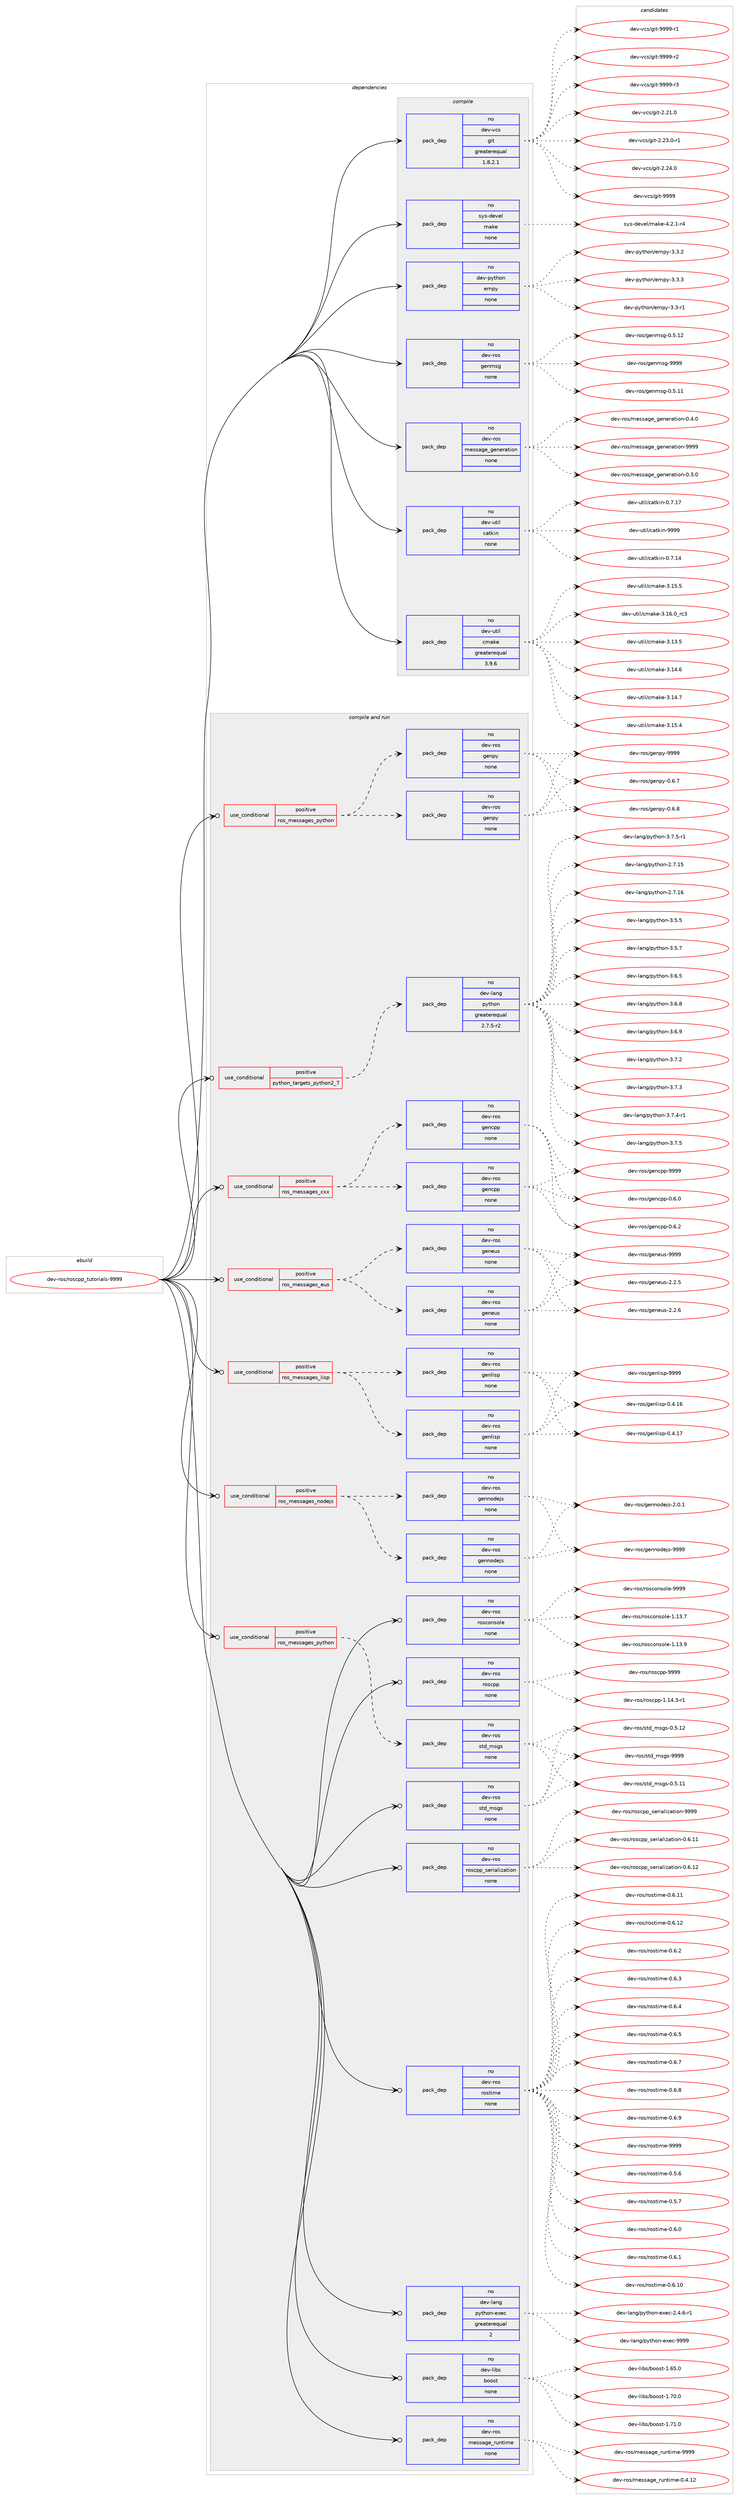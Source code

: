 digraph prolog {

# *************
# Graph options
# *************

newrank=true;
concentrate=true;
compound=true;
graph [rankdir=LR,fontname=Helvetica,fontsize=10,ranksep=1.5];#, ranksep=2.5, nodesep=0.2];
edge  [arrowhead=vee];
node  [fontname=Helvetica,fontsize=10];

# **********
# The ebuild
# **********

subgraph cluster_leftcol {
color=gray;
rank=same;
label=<<i>ebuild</i>>;
id [label="dev-ros/roscpp_tutorials-9999", color=red, width=4, href="../dev-ros/roscpp_tutorials-9999.svg"];
}

# ****************
# The dependencies
# ****************

subgraph cluster_midcol {
color=gray;
label=<<i>dependencies</i>>;
subgraph cluster_compile {
fillcolor="#eeeeee";
style=filled;
label=<<i>compile</i>>;
subgraph pack494691 {
dependency661226 [label=<<TABLE BORDER="0" CELLBORDER="1" CELLSPACING="0" CELLPADDING="4" WIDTH="220"><TR><TD ROWSPAN="6" CELLPADDING="30">pack_dep</TD></TR><TR><TD WIDTH="110">no</TD></TR><TR><TD>dev-python</TD></TR><TR><TD>empy</TD></TR><TR><TD>none</TD></TR><TR><TD></TD></TR></TABLE>>, shape=none, color=blue];
}
id:e -> dependency661226:w [weight=20,style="solid",arrowhead="vee"];
subgraph pack494692 {
dependency661227 [label=<<TABLE BORDER="0" CELLBORDER="1" CELLSPACING="0" CELLPADDING="4" WIDTH="220"><TR><TD ROWSPAN="6" CELLPADDING="30">pack_dep</TD></TR><TR><TD WIDTH="110">no</TD></TR><TR><TD>dev-ros</TD></TR><TR><TD>genmsg</TD></TR><TR><TD>none</TD></TR><TR><TD></TD></TR></TABLE>>, shape=none, color=blue];
}
id:e -> dependency661227:w [weight=20,style="solid",arrowhead="vee"];
subgraph pack494693 {
dependency661228 [label=<<TABLE BORDER="0" CELLBORDER="1" CELLSPACING="0" CELLPADDING="4" WIDTH="220"><TR><TD ROWSPAN="6" CELLPADDING="30">pack_dep</TD></TR><TR><TD WIDTH="110">no</TD></TR><TR><TD>dev-ros</TD></TR><TR><TD>message_generation</TD></TR><TR><TD>none</TD></TR><TR><TD></TD></TR></TABLE>>, shape=none, color=blue];
}
id:e -> dependency661228:w [weight=20,style="solid",arrowhead="vee"];
subgraph pack494694 {
dependency661229 [label=<<TABLE BORDER="0" CELLBORDER="1" CELLSPACING="0" CELLPADDING="4" WIDTH="220"><TR><TD ROWSPAN="6" CELLPADDING="30">pack_dep</TD></TR><TR><TD WIDTH="110">no</TD></TR><TR><TD>dev-util</TD></TR><TR><TD>catkin</TD></TR><TR><TD>none</TD></TR><TR><TD></TD></TR></TABLE>>, shape=none, color=blue];
}
id:e -> dependency661229:w [weight=20,style="solid",arrowhead="vee"];
subgraph pack494695 {
dependency661230 [label=<<TABLE BORDER="0" CELLBORDER="1" CELLSPACING="0" CELLPADDING="4" WIDTH="220"><TR><TD ROWSPAN="6" CELLPADDING="30">pack_dep</TD></TR><TR><TD WIDTH="110">no</TD></TR><TR><TD>dev-util</TD></TR><TR><TD>cmake</TD></TR><TR><TD>greaterequal</TD></TR><TR><TD>3.9.6</TD></TR></TABLE>>, shape=none, color=blue];
}
id:e -> dependency661230:w [weight=20,style="solid",arrowhead="vee"];
subgraph pack494696 {
dependency661231 [label=<<TABLE BORDER="0" CELLBORDER="1" CELLSPACING="0" CELLPADDING="4" WIDTH="220"><TR><TD ROWSPAN="6" CELLPADDING="30">pack_dep</TD></TR><TR><TD WIDTH="110">no</TD></TR><TR><TD>dev-vcs</TD></TR><TR><TD>git</TD></TR><TR><TD>greaterequal</TD></TR><TR><TD>1.8.2.1</TD></TR></TABLE>>, shape=none, color=blue];
}
id:e -> dependency661231:w [weight=20,style="solid",arrowhead="vee"];
subgraph pack494697 {
dependency661232 [label=<<TABLE BORDER="0" CELLBORDER="1" CELLSPACING="0" CELLPADDING="4" WIDTH="220"><TR><TD ROWSPAN="6" CELLPADDING="30">pack_dep</TD></TR><TR><TD WIDTH="110">no</TD></TR><TR><TD>sys-devel</TD></TR><TR><TD>make</TD></TR><TR><TD>none</TD></TR><TR><TD></TD></TR></TABLE>>, shape=none, color=blue];
}
id:e -> dependency661232:w [weight=20,style="solid",arrowhead="vee"];
}
subgraph cluster_compileandrun {
fillcolor="#eeeeee";
style=filled;
label=<<i>compile and run</i>>;
subgraph cond154629 {
dependency661233 [label=<<TABLE BORDER="0" CELLBORDER="1" CELLSPACING="0" CELLPADDING="4"><TR><TD ROWSPAN="3" CELLPADDING="10">use_conditional</TD></TR><TR><TD>positive</TD></TR><TR><TD>python_targets_python2_7</TD></TR></TABLE>>, shape=none, color=red];
subgraph pack494698 {
dependency661234 [label=<<TABLE BORDER="0" CELLBORDER="1" CELLSPACING="0" CELLPADDING="4" WIDTH="220"><TR><TD ROWSPAN="6" CELLPADDING="30">pack_dep</TD></TR><TR><TD WIDTH="110">no</TD></TR><TR><TD>dev-lang</TD></TR><TR><TD>python</TD></TR><TR><TD>greaterequal</TD></TR><TR><TD>2.7.5-r2</TD></TR></TABLE>>, shape=none, color=blue];
}
dependency661233:e -> dependency661234:w [weight=20,style="dashed",arrowhead="vee"];
}
id:e -> dependency661233:w [weight=20,style="solid",arrowhead="odotvee"];
subgraph cond154630 {
dependency661235 [label=<<TABLE BORDER="0" CELLBORDER="1" CELLSPACING="0" CELLPADDING="4"><TR><TD ROWSPAN="3" CELLPADDING="10">use_conditional</TD></TR><TR><TD>positive</TD></TR><TR><TD>ros_messages_cxx</TD></TR></TABLE>>, shape=none, color=red];
subgraph pack494699 {
dependency661236 [label=<<TABLE BORDER="0" CELLBORDER="1" CELLSPACING="0" CELLPADDING="4" WIDTH="220"><TR><TD ROWSPAN="6" CELLPADDING="30">pack_dep</TD></TR><TR><TD WIDTH="110">no</TD></TR><TR><TD>dev-ros</TD></TR><TR><TD>gencpp</TD></TR><TR><TD>none</TD></TR><TR><TD></TD></TR></TABLE>>, shape=none, color=blue];
}
dependency661235:e -> dependency661236:w [weight=20,style="dashed",arrowhead="vee"];
subgraph pack494700 {
dependency661237 [label=<<TABLE BORDER="0" CELLBORDER="1" CELLSPACING="0" CELLPADDING="4" WIDTH="220"><TR><TD ROWSPAN="6" CELLPADDING="30">pack_dep</TD></TR><TR><TD WIDTH="110">no</TD></TR><TR><TD>dev-ros</TD></TR><TR><TD>gencpp</TD></TR><TR><TD>none</TD></TR><TR><TD></TD></TR></TABLE>>, shape=none, color=blue];
}
dependency661235:e -> dependency661237:w [weight=20,style="dashed",arrowhead="vee"];
}
id:e -> dependency661235:w [weight=20,style="solid",arrowhead="odotvee"];
subgraph cond154631 {
dependency661238 [label=<<TABLE BORDER="0" CELLBORDER="1" CELLSPACING="0" CELLPADDING="4"><TR><TD ROWSPAN="3" CELLPADDING="10">use_conditional</TD></TR><TR><TD>positive</TD></TR><TR><TD>ros_messages_eus</TD></TR></TABLE>>, shape=none, color=red];
subgraph pack494701 {
dependency661239 [label=<<TABLE BORDER="0" CELLBORDER="1" CELLSPACING="0" CELLPADDING="4" WIDTH="220"><TR><TD ROWSPAN="6" CELLPADDING="30">pack_dep</TD></TR><TR><TD WIDTH="110">no</TD></TR><TR><TD>dev-ros</TD></TR><TR><TD>geneus</TD></TR><TR><TD>none</TD></TR><TR><TD></TD></TR></TABLE>>, shape=none, color=blue];
}
dependency661238:e -> dependency661239:w [weight=20,style="dashed",arrowhead="vee"];
subgraph pack494702 {
dependency661240 [label=<<TABLE BORDER="0" CELLBORDER="1" CELLSPACING="0" CELLPADDING="4" WIDTH="220"><TR><TD ROWSPAN="6" CELLPADDING="30">pack_dep</TD></TR><TR><TD WIDTH="110">no</TD></TR><TR><TD>dev-ros</TD></TR><TR><TD>geneus</TD></TR><TR><TD>none</TD></TR><TR><TD></TD></TR></TABLE>>, shape=none, color=blue];
}
dependency661238:e -> dependency661240:w [weight=20,style="dashed",arrowhead="vee"];
}
id:e -> dependency661238:w [weight=20,style="solid",arrowhead="odotvee"];
subgraph cond154632 {
dependency661241 [label=<<TABLE BORDER="0" CELLBORDER="1" CELLSPACING="0" CELLPADDING="4"><TR><TD ROWSPAN="3" CELLPADDING="10">use_conditional</TD></TR><TR><TD>positive</TD></TR><TR><TD>ros_messages_lisp</TD></TR></TABLE>>, shape=none, color=red];
subgraph pack494703 {
dependency661242 [label=<<TABLE BORDER="0" CELLBORDER="1" CELLSPACING="0" CELLPADDING="4" WIDTH="220"><TR><TD ROWSPAN="6" CELLPADDING="30">pack_dep</TD></TR><TR><TD WIDTH="110">no</TD></TR><TR><TD>dev-ros</TD></TR><TR><TD>genlisp</TD></TR><TR><TD>none</TD></TR><TR><TD></TD></TR></TABLE>>, shape=none, color=blue];
}
dependency661241:e -> dependency661242:w [weight=20,style="dashed",arrowhead="vee"];
subgraph pack494704 {
dependency661243 [label=<<TABLE BORDER="0" CELLBORDER="1" CELLSPACING="0" CELLPADDING="4" WIDTH="220"><TR><TD ROWSPAN="6" CELLPADDING="30">pack_dep</TD></TR><TR><TD WIDTH="110">no</TD></TR><TR><TD>dev-ros</TD></TR><TR><TD>genlisp</TD></TR><TR><TD>none</TD></TR><TR><TD></TD></TR></TABLE>>, shape=none, color=blue];
}
dependency661241:e -> dependency661243:w [weight=20,style="dashed",arrowhead="vee"];
}
id:e -> dependency661241:w [weight=20,style="solid",arrowhead="odotvee"];
subgraph cond154633 {
dependency661244 [label=<<TABLE BORDER="0" CELLBORDER="1" CELLSPACING="0" CELLPADDING="4"><TR><TD ROWSPAN="3" CELLPADDING="10">use_conditional</TD></TR><TR><TD>positive</TD></TR><TR><TD>ros_messages_nodejs</TD></TR></TABLE>>, shape=none, color=red];
subgraph pack494705 {
dependency661245 [label=<<TABLE BORDER="0" CELLBORDER="1" CELLSPACING="0" CELLPADDING="4" WIDTH="220"><TR><TD ROWSPAN="6" CELLPADDING="30">pack_dep</TD></TR><TR><TD WIDTH="110">no</TD></TR><TR><TD>dev-ros</TD></TR><TR><TD>gennodejs</TD></TR><TR><TD>none</TD></TR><TR><TD></TD></TR></TABLE>>, shape=none, color=blue];
}
dependency661244:e -> dependency661245:w [weight=20,style="dashed",arrowhead="vee"];
subgraph pack494706 {
dependency661246 [label=<<TABLE BORDER="0" CELLBORDER="1" CELLSPACING="0" CELLPADDING="4" WIDTH="220"><TR><TD ROWSPAN="6" CELLPADDING="30">pack_dep</TD></TR><TR><TD WIDTH="110">no</TD></TR><TR><TD>dev-ros</TD></TR><TR><TD>gennodejs</TD></TR><TR><TD>none</TD></TR><TR><TD></TD></TR></TABLE>>, shape=none, color=blue];
}
dependency661244:e -> dependency661246:w [weight=20,style="dashed",arrowhead="vee"];
}
id:e -> dependency661244:w [weight=20,style="solid",arrowhead="odotvee"];
subgraph cond154634 {
dependency661247 [label=<<TABLE BORDER="0" CELLBORDER="1" CELLSPACING="0" CELLPADDING="4"><TR><TD ROWSPAN="3" CELLPADDING="10">use_conditional</TD></TR><TR><TD>positive</TD></TR><TR><TD>ros_messages_python</TD></TR></TABLE>>, shape=none, color=red];
subgraph pack494707 {
dependency661248 [label=<<TABLE BORDER="0" CELLBORDER="1" CELLSPACING="0" CELLPADDING="4" WIDTH="220"><TR><TD ROWSPAN="6" CELLPADDING="30">pack_dep</TD></TR><TR><TD WIDTH="110">no</TD></TR><TR><TD>dev-ros</TD></TR><TR><TD>genpy</TD></TR><TR><TD>none</TD></TR><TR><TD></TD></TR></TABLE>>, shape=none, color=blue];
}
dependency661247:e -> dependency661248:w [weight=20,style="dashed",arrowhead="vee"];
subgraph pack494708 {
dependency661249 [label=<<TABLE BORDER="0" CELLBORDER="1" CELLSPACING="0" CELLPADDING="4" WIDTH="220"><TR><TD ROWSPAN="6" CELLPADDING="30">pack_dep</TD></TR><TR><TD WIDTH="110">no</TD></TR><TR><TD>dev-ros</TD></TR><TR><TD>genpy</TD></TR><TR><TD>none</TD></TR><TR><TD></TD></TR></TABLE>>, shape=none, color=blue];
}
dependency661247:e -> dependency661249:w [weight=20,style="dashed",arrowhead="vee"];
}
id:e -> dependency661247:w [weight=20,style="solid",arrowhead="odotvee"];
subgraph cond154635 {
dependency661250 [label=<<TABLE BORDER="0" CELLBORDER="1" CELLSPACING="0" CELLPADDING="4"><TR><TD ROWSPAN="3" CELLPADDING="10">use_conditional</TD></TR><TR><TD>positive</TD></TR><TR><TD>ros_messages_python</TD></TR></TABLE>>, shape=none, color=red];
subgraph pack494709 {
dependency661251 [label=<<TABLE BORDER="0" CELLBORDER="1" CELLSPACING="0" CELLPADDING="4" WIDTH="220"><TR><TD ROWSPAN="6" CELLPADDING="30">pack_dep</TD></TR><TR><TD WIDTH="110">no</TD></TR><TR><TD>dev-ros</TD></TR><TR><TD>std_msgs</TD></TR><TR><TD>none</TD></TR><TR><TD></TD></TR></TABLE>>, shape=none, color=blue];
}
dependency661250:e -> dependency661251:w [weight=20,style="dashed",arrowhead="vee"];
}
id:e -> dependency661250:w [weight=20,style="solid",arrowhead="odotvee"];
subgraph pack494710 {
dependency661252 [label=<<TABLE BORDER="0" CELLBORDER="1" CELLSPACING="0" CELLPADDING="4" WIDTH="220"><TR><TD ROWSPAN="6" CELLPADDING="30">pack_dep</TD></TR><TR><TD WIDTH="110">no</TD></TR><TR><TD>dev-lang</TD></TR><TR><TD>python-exec</TD></TR><TR><TD>greaterequal</TD></TR><TR><TD>2</TD></TR></TABLE>>, shape=none, color=blue];
}
id:e -> dependency661252:w [weight=20,style="solid",arrowhead="odotvee"];
subgraph pack494711 {
dependency661253 [label=<<TABLE BORDER="0" CELLBORDER="1" CELLSPACING="0" CELLPADDING="4" WIDTH="220"><TR><TD ROWSPAN="6" CELLPADDING="30">pack_dep</TD></TR><TR><TD WIDTH="110">no</TD></TR><TR><TD>dev-libs</TD></TR><TR><TD>boost</TD></TR><TR><TD>none</TD></TR><TR><TD></TD></TR></TABLE>>, shape=none, color=blue];
}
id:e -> dependency661253:w [weight=20,style="solid",arrowhead="odotvee"];
subgraph pack494712 {
dependency661254 [label=<<TABLE BORDER="0" CELLBORDER="1" CELLSPACING="0" CELLPADDING="4" WIDTH="220"><TR><TD ROWSPAN="6" CELLPADDING="30">pack_dep</TD></TR><TR><TD WIDTH="110">no</TD></TR><TR><TD>dev-ros</TD></TR><TR><TD>message_runtime</TD></TR><TR><TD>none</TD></TR><TR><TD></TD></TR></TABLE>>, shape=none, color=blue];
}
id:e -> dependency661254:w [weight=20,style="solid",arrowhead="odotvee"];
subgraph pack494713 {
dependency661255 [label=<<TABLE BORDER="0" CELLBORDER="1" CELLSPACING="0" CELLPADDING="4" WIDTH="220"><TR><TD ROWSPAN="6" CELLPADDING="30">pack_dep</TD></TR><TR><TD WIDTH="110">no</TD></TR><TR><TD>dev-ros</TD></TR><TR><TD>rosconsole</TD></TR><TR><TD>none</TD></TR><TR><TD></TD></TR></TABLE>>, shape=none, color=blue];
}
id:e -> dependency661255:w [weight=20,style="solid",arrowhead="odotvee"];
subgraph pack494714 {
dependency661256 [label=<<TABLE BORDER="0" CELLBORDER="1" CELLSPACING="0" CELLPADDING="4" WIDTH="220"><TR><TD ROWSPAN="6" CELLPADDING="30">pack_dep</TD></TR><TR><TD WIDTH="110">no</TD></TR><TR><TD>dev-ros</TD></TR><TR><TD>roscpp</TD></TR><TR><TD>none</TD></TR><TR><TD></TD></TR></TABLE>>, shape=none, color=blue];
}
id:e -> dependency661256:w [weight=20,style="solid",arrowhead="odotvee"];
subgraph pack494715 {
dependency661257 [label=<<TABLE BORDER="0" CELLBORDER="1" CELLSPACING="0" CELLPADDING="4" WIDTH="220"><TR><TD ROWSPAN="6" CELLPADDING="30">pack_dep</TD></TR><TR><TD WIDTH="110">no</TD></TR><TR><TD>dev-ros</TD></TR><TR><TD>roscpp_serialization</TD></TR><TR><TD>none</TD></TR><TR><TD></TD></TR></TABLE>>, shape=none, color=blue];
}
id:e -> dependency661257:w [weight=20,style="solid",arrowhead="odotvee"];
subgraph pack494716 {
dependency661258 [label=<<TABLE BORDER="0" CELLBORDER="1" CELLSPACING="0" CELLPADDING="4" WIDTH="220"><TR><TD ROWSPAN="6" CELLPADDING="30">pack_dep</TD></TR><TR><TD WIDTH="110">no</TD></TR><TR><TD>dev-ros</TD></TR><TR><TD>rostime</TD></TR><TR><TD>none</TD></TR><TR><TD></TD></TR></TABLE>>, shape=none, color=blue];
}
id:e -> dependency661258:w [weight=20,style="solid",arrowhead="odotvee"];
subgraph pack494717 {
dependency661259 [label=<<TABLE BORDER="0" CELLBORDER="1" CELLSPACING="0" CELLPADDING="4" WIDTH="220"><TR><TD ROWSPAN="6" CELLPADDING="30">pack_dep</TD></TR><TR><TD WIDTH="110">no</TD></TR><TR><TD>dev-ros</TD></TR><TR><TD>std_msgs</TD></TR><TR><TD>none</TD></TR><TR><TD></TD></TR></TABLE>>, shape=none, color=blue];
}
id:e -> dependency661259:w [weight=20,style="solid",arrowhead="odotvee"];
}
subgraph cluster_run {
fillcolor="#eeeeee";
style=filled;
label=<<i>run</i>>;
}
}

# **************
# The candidates
# **************

subgraph cluster_choices {
rank=same;
color=gray;
label=<<i>candidates</i>>;

subgraph choice494691 {
color=black;
nodesep=1;
choice1001011184511212111610411111047101109112121455146514511449 [label="dev-python/empy-3.3-r1", color=red, width=4,href="../dev-python/empy-3.3-r1.svg"];
choice1001011184511212111610411111047101109112121455146514650 [label="dev-python/empy-3.3.2", color=red, width=4,href="../dev-python/empy-3.3.2.svg"];
choice1001011184511212111610411111047101109112121455146514651 [label="dev-python/empy-3.3.3", color=red, width=4,href="../dev-python/empy-3.3.3.svg"];
dependency661226:e -> choice1001011184511212111610411111047101109112121455146514511449:w [style=dotted,weight="100"];
dependency661226:e -> choice1001011184511212111610411111047101109112121455146514650:w [style=dotted,weight="100"];
dependency661226:e -> choice1001011184511212111610411111047101109112121455146514651:w [style=dotted,weight="100"];
}
subgraph choice494692 {
color=black;
nodesep=1;
choice100101118451141111154710310111010911510345484653464949 [label="dev-ros/genmsg-0.5.11", color=red, width=4,href="../dev-ros/genmsg-0.5.11.svg"];
choice100101118451141111154710310111010911510345484653464950 [label="dev-ros/genmsg-0.5.12", color=red, width=4,href="../dev-ros/genmsg-0.5.12.svg"];
choice10010111845114111115471031011101091151034557575757 [label="dev-ros/genmsg-9999", color=red, width=4,href="../dev-ros/genmsg-9999.svg"];
dependency661227:e -> choice100101118451141111154710310111010911510345484653464949:w [style=dotted,weight="100"];
dependency661227:e -> choice100101118451141111154710310111010911510345484653464950:w [style=dotted,weight="100"];
dependency661227:e -> choice10010111845114111115471031011101091151034557575757:w [style=dotted,weight="100"];
}
subgraph choice494693 {
color=black;
nodesep=1;
choice1001011184511411111547109101115115971031019510310111010111497116105111110454846514648 [label="dev-ros/message_generation-0.3.0", color=red, width=4,href="../dev-ros/message_generation-0.3.0.svg"];
choice1001011184511411111547109101115115971031019510310111010111497116105111110454846524648 [label="dev-ros/message_generation-0.4.0", color=red, width=4,href="../dev-ros/message_generation-0.4.0.svg"];
choice10010111845114111115471091011151159710310195103101110101114971161051111104557575757 [label="dev-ros/message_generation-9999", color=red, width=4,href="../dev-ros/message_generation-9999.svg"];
dependency661228:e -> choice1001011184511411111547109101115115971031019510310111010111497116105111110454846514648:w [style=dotted,weight="100"];
dependency661228:e -> choice1001011184511411111547109101115115971031019510310111010111497116105111110454846524648:w [style=dotted,weight="100"];
dependency661228:e -> choice10010111845114111115471091011151159710310195103101110101114971161051111104557575757:w [style=dotted,weight="100"];
}
subgraph choice494694 {
color=black;
nodesep=1;
choice1001011184511711610510847999711610710511045484655464952 [label="dev-util/catkin-0.7.14", color=red, width=4,href="../dev-util/catkin-0.7.14.svg"];
choice1001011184511711610510847999711610710511045484655464955 [label="dev-util/catkin-0.7.17", color=red, width=4,href="../dev-util/catkin-0.7.17.svg"];
choice100101118451171161051084799971161071051104557575757 [label="dev-util/catkin-9999", color=red, width=4,href="../dev-util/catkin-9999.svg"];
dependency661229:e -> choice1001011184511711610510847999711610710511045484655464952:w [style=dotted,weight="100"];
dependency661229:e -> choice1001011184511711610510847999711610710511045484655464955:w [style=dotted,weight="100"];
dependency661229:e -> choice100101118451171161051084799971161071051104557575757:w [style=dotted,weight="100"];
}
subgraph choice494695 {
color=black;
nodesep=1;
choice1001011184511711610510847991099710710145514649514653 [label="dev-util/cmake-3.13.5", color=red, width=4,href="../dev-util/cmake-3.13.5.svg"];
choice1001011184511711610510847991099710710145514649524654 [label="dev-util/cmake-3.14.6", color=red, width=4,href="../dev-util/cmake-3.14.6.svg"];
choice1001011184511711610510847991099710710145514649524655 [label="dev-util/cmake-3.14.7", color=red, width=4,href="../dev-util/cmake-3.14.7.svg"];
choice1001011184511711610510847991099710710145514649534652 [label="dev-util/cmake-3.15.4", color=red, width=4,href="../dev-util/cmake-3.15.4.svg"];
choice1001011184511711610510847991099710710145514649534653 [label="dev-util/cmake-3.15.5", color=red, width=4,href="../dev-util/cmake-3.15.5.svg"];
choice1001011184511711610510847991099710710145514649544648951149951 [label="dev-util/cmake-3.16.0_rc3", color=red, width=4,href="../dev-util/cmake-3.16.0_rc3.svg"];
dependency661230:e -> choice1001011184511711610510847991099710710145514649514653:w [style=dotted,weight="100"];
dependency661230:e -> choice1001011184511711610510847991099710710145514649524654:w [style=dotted,weight="100"];
dependency661230:e -> choice1001011184511711610510847991099710710145514649524655:w [style=dotted,weight="100"];
dependency661230:e -> choice1001011184511711610510847991099710710145514649534652:w [style=dotted,weight="100"];
dependency661230:e -> choice1001011184511711610510847991099710710145514649534653:w [style=dotted,weight="100"];
dependency661230:e -> choice1001011184511711610510847991099710710145514649544648951149951:w [style=dotted,weight="100"];
}
subgraph choice494696 {
color=black;
nodesep=1;
choice10010111845118991154710310511645504650494648 [label="dev-vcs/git-2.21.0", color=red, width=4,href="../dev-vcs/git-2.21.0.svg"];
choice100101118451189911547103105116455046505146484511449 [label="dev-vcs/git-2.23.0-r1", color=red, width=4,href="../dev-vcs/git-2.23.0-r1.svg"];
choice10010111845118991154710310511645504650524648 [label="dev-vcs/git-2.24.0", color=red, width=4,href="../dev-vcs/git-2.24.0.svg"];
choice1001011184511899115471031051164557575757 [label="dev-vcs/git-9999", color=red, width=4,href="../dev-vcs/git-9999.svg"];
choice10010111845118991154710310511645575757574511449 [label="dev-vcs/git-9999-r1", color=red, width=4,href="../dev-vcs/git-9999-r1.svg"];
choice10010111845118991154710310511645575757574511450 [label="dev-vcs/git-9999-r2", color=red, width=4,href="../dev-vcs/git-9999-r2.svg"];
choice10010111845118991154710310511645575757574511451 [label="dev-vcs/git-9999-r3", color=red, width=4,href="../dev-vcs/git-9999-r3.svg"];
dependency661231:e -> choice10010111845118991154710310511645504650494648:w [style=dotted,weight="100"];
dependency661231:e -> choice100101118451189911547103105116455046505146484511449:w [style=dotted,weight="100"];
dependency661231:e -> choice10010111845118991154710310511645504650524648:w [style=dotted,weight="100"];
dependency661231:e -> choice1001011184511899115471031051164557575757:w [style=dotted,weight="100"];
dependency661231:e -> choice10010111845118991154710310511645575757574511449:w [style=dotted,weight="100"];
dependency661231:e -> choice10010111845118991154710310511645575757574511450:w [style=dotted,weight="100"];
dependency661231:e -> choice10010111845118991154710310511645575757574511451:w [style=dotted,weight="100"];
}
subgraph choice494697 {
color=black;
nodesep=1;
choice1151211154510010111810110847109971071014552465046494511452 [label="sys-devel/make-4.2.1-r4", color=red, width=4,href="../sys-devel/make-4.2.1-r4.svg"];
dependency661232:e -> choice1151211154510010111810110847109971071014552465046494511452:w [style=dotted,weight="100"];
}
subgraph choice494698 {
color=black;
nodesep=1;
choice10010111845108971101034711212111610411111045504655464953 [label="dev-lang/python-2.7.15", color=red, width=4,href="../dev-lang/python-2.7.15.svg"];
choice10010111845108971101034711212111610411111045504655464954 [label="dev-lang/python-2.7.16", color=red, width=4,href="../dev-lang/python-2.7.16.svg"];
choice100101118451089711010347112121116104111110455146534653 [label="dev-lang/python-3.5.5", color=red, width=4,href="../dev-lang/python-3.5.5.svg"];
choice100101118451089711010347112121116104111110455146534655 [label="dev-lang/python-3.5.7", color=red, width=4,href="../dev-lang/python-3.5.7.svg"];
choice100101118451089711010347112121116104111110455146544653 [label="dev-lang/python-3.6.5", color=red, width=4,href="../dev-lang/python-3.6.5.svg"];
choice100101118451089711010347112121116104111110455146544656 [label="dev-lang/python-3.6.8", color=red, width=4,href="../dev-lang/python-3.6.8.svg"];
choice100101118451089711010347112121116104111110455146544657 [label="dev-lang/python-3.6.9", color=red, width=4,href="../dev-lang/python-3.6.9.svg"];
choice100101118451089711010347112121116104111110455146554650 [label="dev-lang/python-3.7.2", color=red, width=4,href="../dev-lang/python-3.7.2.svg"];
choice100101118451089711010347112121116104111110455146554651 [label="dev-lang/python-3.7.3", color=red, width=4,href="../dev-lang/python-3.7.3.svg"];
choice1001011184510897110103471121211161041111104551465546524511449 [label="dev-lang/python-3.7.4-r1", color=red, width=4,href="../dev-lang/python-3.7.4-r1.svg"];
choice100101118451089711010347112121116104111110455146554653 [label="dev-lang/python-3.7.5", color=red, width=4,href="../dev-lang/python-3.7.5.svg"];
choice1001011184510897110103471121211161041111104551465546534511449 [label="dev-lang/python-3.7.5-r1", color=red, width=4,href="../dev-lang/python-3.7.5-r1.svg"];
dependency661234:e -> choice10010111845108971101034711212111610411111045504655464953:w [style=dotted,weight="100"];
dependency661234:e -> choice10010111845108971101034711212111610411111045504655464954:w [style=dotted,weight="100"];
dependency661234:e -> choice100101118451089711010347112121116104111110455146534653:w [style=dotted,weight="100"];
dependency661234:e -> choice100101118451089711010347112121116104111110455146534655:w [style=dotted,weight="100"];
dependency661234:e -> choice100101118451089711010347112121116104111110455146544653:w [style=dotted,weight="100"];
dependency661234:e -> choice100101118451089711010347112121116104111110455146544656:w [style=dotted,weight="100"];
dependency661234:e -> choice100101118451089711010347112121116104111110455146544657:w [style=dotted,weight="100"];
dependency661234:e -> choice100101118451089711010347112121116104111110455146554650:w [style=dotted,weight="100"];
dependency661234:e -> choice100101118451089711010347112121116104111110455146554651:w [style=dotted,weight="100"];
dependency661234:e -> choice1001011184510897110103471121211161041111104551465546524511449:w [style=dotted,weight="100"];
dependency661234:e -> choice100101118451089711010347112121116104111110455146554653:w [style=dotted,weight="100"];
dependency661234:e -> choice1001011184510897110103471121211161041111104551465546534511449:w [style=dotted,weight="100"];
}
subgraph choice494699 {
color=black;
nodesep=1;
choice100101118451141111154710310111099112112454846544648 [label="dev-ros/gencpp-0.6.0", color=red, width=4,href="../dev-ros/gencpp-0.6.0.svg"];
choice100101118451141111154710310111099112112454846544650 [label="dev-ros/gencpp-0.6.2", color=red, width=4,href="../dev-ros/gencpp-0.6.2.svg"];
choice1001011184511411111547103101110991121124557575757 [label="dev-ros/gencpp-9999", color=red, width=4,href="../dev-ros/gencpp-9999.svg"];
dependency661236:e -> choice100101118451141111154710310111099112112454846544648:w [style=dotted,weight="100"];
dependency661236:e -> choice100101118451141111154710310111099112112454846544650:w [style=dotted,weight="100"];
dependency661236:e -> choice1001011184511411111547103101110991121124557575757:w [style=dotted,weight="100"];
}
subgraph choice494700 {
color=black;
nodesep=1;
choice100101118451141111154710310111099112112454846544648 [label="dev-ros/gencpp-0.6.0", color=red, width=4,href="../dev-ros/gencpp-0.6.0.svg"];
choice100101118451141111154710310111099112112454846544650 [label="dev-ros/gencpp-0.6.2", color=red, width=4,href="../dev-ros/gencpp-0.6.2.svg"];
choice1001011184511411111547103101110991121124557575757 [label="dev-ros/gencpp-9999", color=red, width=4,href="../dev-ros/gencpp-9999.svg"];
dependency661237:e -> choice100101118451141111154710310111099112112454846544648:w [style=dotted,weight="100"];
dependency661237:e -> choice100101118451141111154710310111099112112454846544650:w [style=dotted,weight="100"];
dependency661237:e -> choice1001011184511411111547103101110991121124557575757:w [style=dotted,weight="100"];
}
subgraph choice494701 {
color=black;
nodesep=1;
choice1001011184511411111547103101110101117115455046504653 [label="dev-ros/geneus-2.2.5", color=red, width=4,href="../dev-ros/geneus-2.2.5.svg"];
choice1001011184511411111547103101110101117115455046504654 [label="dev-ros/geneus-2.2.6", color=red, width=4,href="../dev-ros/geneus-2.2.6.svg"];
choice10010111845114111115471031011101011171154557575757 [label="dev-ros/geneus-9999", color=red, width=4,href="../dev-ros/geneus-9999.svg"];
dependency661239:e -> choice1001011184511411111547103101110101117115455046504653:w [style=dotted,weight="100"];
dependency661239:e -> choice1001011184511411111547103101110101117115455046504654:w [style=dotted,weight="100"];
dependency661239:e -> choice10010111845114111115471031011101011171154557575757:w [style=dotted,weight="100"];
}
subgraph choice494702 {
color=black;
nodesep=1;
choice1001011184511411111547103101110101117115455046504653 [label="dev-ros/geneus-2.2.5", color=red, width=4,href="../dev-ros/geneus-2.2.5.svg"];
choice1001011184511411111547103101110101117115455046504654 [label="dev-ros/geneus-2.2.6", color=red, width=4,href="../dev-ros/geneus-2.2.6.svg"];
choice10010111845114111115471031011101011171154557575757 [label="dev-ros/geneus-9999", color=red, width=4,href="../dev-ros/geneus-9999.svg"];
dependency661240:e -> choice1001011184511411111547103101110101117115455046504653:w [style=dotted,weight="100"];
dependency661240:e -> choice1001011184511411111547103101110101117115455046504654:w [style=dotted,weight="100"];
dependency661240:e -> choice10010111845114111115471031011101011171154557575757:w [style=dotted,weight="100"];
}
subgraph choice494703 {
color=black;
nodesep=1;
choice100101118451141111154710310111010810511511245484652464954 [label="dev-ros/genlisp-0.4.16", color=red, width=4,href="../dev-ros/genlisp-0.4.16.svg"];
choice100101118451141111154710310111010810511511245484652464955 [label="dev-ros/genlisp-0.4.17", color=red, width=4,href="../dev-ros/genlisp-0.4.17.svg"];
choice10010111845114111115471031011101081051151124557575757 [label="dev-ros/genlisp-9999", color=red, width=4,href="../dev-ros/genlisp-9999.svg"];
dependency661242:e -> choice100101118451141111154710310111010810511511245484652464954:w [style=dotted,weight="100"];
dependency661242:e -> choice100101118451141111154710310111010810511511245484652464955:w [style=dotted,weight="100"];
dependency661242:e -> choice10010111845114111115471031011101081051151124557575757:w [style=dotted,weight="100"];
}
subgraph choice494704 {
color=black;
nodesep=1;
choice100101118451141111154710310111010810511511245484652464954 [label="dev-ros/genlisp-0.4.16", color=red, width=4,href="../dev-ros/genlisp-0.4.16.svg"];
choice100101118451141111154710310111010810511511245484652464955 [label="dev-ros/genlisp-0.4.17", color=red, width=4,href="../dev-ros/genlisp-0.4.17.svg"];
choice10010111845114111115471031011101081051151124557575757 [label="dev-ros/genlisp-9999", color=red, width=4,href="../dev-ros/genlisp-9999.svg"];
dependency661243:e -> choice100101118451141111154710310111010810511511245484652464954:w [style=dotted,weight="100"];
dependency661243:e -> choice100101118451141111154710310111010810511511245484652464955:w [style=dotted,weight="100"];
dependency661243:e -> choice10010111845114111115471031011101081051151124557575757:w [style=dotted,weight="100"];
}
subgraph choice494705 {
color=black;
nodesep=1;
choice1001011184511411111547103101110110111100101106115455046484649 [label="dev-ros/gennodejs-2.0.1", color=red, width=4,href="../dev-ros/gennodejs-2.0.1.svg"];
choice10010111845114111115471031011101101111001011061154557575757 [label="dev-ros/gennodejs-9999", color=red, width=4,href="../dev-ros/gennodejs-9999.svg"];
dependency661245:e -> choice1001011184511411111547103101110110111100101106115455046484649:w [style=dotted,weight="100"];
dependency661245:e -> choice10010111845114111115471031011101101111001011061154557575757:w [style=dotted,weight="100"];
}
subgraph choice494706 {
color=black;
nodesep=1;
choice1001011184511411111547103101110110111100101106115455046484649 [label="dev-ros/gennodejs-2.0.1", color=red, width=4,href="../dev-ros/gennodejs-2.0.1.svg"];
choice10010111845114111115471031011101101111001011061154557575757 [label="dev-ros/gennodejs-9999", color=red, width=4,href="../dev-ros/gennodejs-9999.svg"];
dependency661246:e -> choice1001011184511411111547103101110110111100101106115455046484649:w [style=dotted,weight="100"];
dependency661246:e -> choice10010111845114111115471031011101101111001011061154557575757:w [style=dotted,weight="100"];
}
subgraph choice494707 {
color=black;
nodesep=1;
choice1001011184511411111547103101110112121454846544655 [label="dev-ros/genpy-0.6.7", color=red, width=4,href="../dev-ros/genpy-0.6.7.svg"];
choice1001011184511411111547103101110112121454846544656 [label="dev-ros/genpy-0.6.8", color=red, width=4,href="../dev-ros/genpy-0.6.8.svg"];
choice10010111845114111115471031011101121214557575757 [label="dev-ros/genpy-9999", color=red, width=4,href="../dev-ros/genpy-9999.svg"];
dependency661248:e -> choice1001011184511411111547103101110112121454846544655:w [style=dotted,weight="100"];
dependency661248:e -> choice1001011184511411111547103101110112121454846544656:w [style=dotted,weight="100"];
dependency661248:e -> choice10010111845114111115471031011101121214557575757:w [style=dotted,weight="100"];
}
subgraph choice494708 {
color=black;
nodesep=1;
choice1001011184511411111547103101110112121454846544655 [label="dev-ros/genpy-0.6.7", color=red, width=4,href="../dev-ros/genpy-0.6.7.svg"];
choice1001011184511411111547103101110112121454846544656 [label="dev-ros/genpy-0.6.8", color=red, width=4,href="../dev-ros/genpy-0.6.8.svg"];
choice10010111845114111115471031011101121214557575757 [label="dev-ros/genpy-9999", color=red, width=4,href="../dev-ros/genpy-9999.svg"];
dependency661249:e -> choice1001011184511411111547103101110112121454846544655:w [style=dotted,weight="100"];
dependency661249:e -> choice1001011184511411111547103101110112121454846544656:w [style=dotted,weight="100"];
dependency661249:e -> choice10010111845114111115471031011101121214557575757:w [style=dotted,weight="100"];
}
subgraph choice494709 {
color=black;
nodesep=1;
choice10010111845114111115471151161009510911510311545484653464949 [label="dev-ros/std_msgs-0.5.11", color=red, width=4,href="../dev-ros/std_msgs-0.5.11.svg"];
choice10010111845114111115471151161009510911510311545484653464950 [label="dev-ros/std_msgs-0.5.12", color=red, width=4,href="../dev-ros/std_msgs-0.5.12.svg"];
choice1001011184511411111547115116100951091151031154557575757 [label="dev-ros/std_msgs-9999", color=red, width=4,href="../dev-ros/std_msgs-9999.svg"];
dependency661251:e -> choice10010111845114111115471151161009510911510311545484653464949:w [style=dotted,weight="100"];
dependency661251:e -> choice10010111845114111115471151161009510911510311545484653464950:w [style=dotted,weight="100"];
dependency661251:e -> choice1001011184511411111547115116100951091151031154557575757:w [style=dotted,weight="100"];
}
subgraph choice494710 {
color=black;
nodesep=1;
choice10010111845108971101034711212111610411111045101120101994550465246544511449 [label="dev-lang/python-exec-2.4.6-r1", color=red, width=4,href="../dev-lang/python-exec-2.4.6-r1.svg"];
choice10010111845108971101034711212111610411111045101120101994557575757 [label="dev-lang/python-exec-9999", color=red, width=4,href="../dev-lang/python-exec-9999.svg"];
dependency661252:e -> choice10010111845108971101034711212111610411111045101120101994550465246544511449:w [style=dotted,weight="100"];
dependency661252:e -> choice10010111845108971101034711212111610411111045101120101994557575757:w [style=dotted,weight="100"];
}
subgraph choice494711 {
color=black;
nodesep=1;
choice1001011184510810598115479811111111511645494654534648 [label="dev-libs/boost-1.65.0", color=red, width=4,href="../dev-libs/boost-1.65.0.svg"];
choice1001011184510810598115479811111111511645494655484648 [label="dev-libs/boost-1.70.0", color=red, width=4,href="../dev-libs/boost-1.70.0.svg"];
choice1001011184510810598115479811111111511645494655494648 [label="dev-libs/boost-1.71.0", color=red, width=4,href="../dev-libs/boost-1.71.0.svg"];
dependency661253:e -> choice1001011184510810598115479811111111511645494654534648:w [style=dotted,weight="100"];
dependency661253:e -> choice1001011184510810598115479811111111511645494655484648:w [style=dotted,weight="100"];
dependency661253:e -> choice1001011184510810598115479811111111511645494655494648:w [style=dotted,weight="100"];
}
subgraph choice494712 {
color=black;
nodesep=1;
choice1001011184511411111547109101115115971031019511411711011610510910145484652464950 [label="dev-ros/message_runtime-0.4.12", color=red, width=4,href="../dev-ros/message_runtime-0.4.12.svg"];
choice100101118451141111154710910111511597103101951141171101161051091014557575757 [label="dev-ros/message_runtime-9999", color=red, width=4,href="../dev-ros/message_runtime-9999.svg"];
dependency661254:e -> choice1001011184511411111547109101115115971031019511411711011610510910145484652464950:w [style=dotted,weight="100"];
dependency661254:e -> choice100101118451141111154710910111511597103101951141171101161051091014557575757:w [style=dotted,weight="100"];
}
subgraph choice494713 {
color=black;
nodesep=1;
choice10010111845114111115471141111159911111011511110810145494649514655 [label="dev-ros/rosconsole-1.13.7", color=red, width=4,href="../dev-ros/rosconsole-1.13.7.svg"];
choice10010111845114111115471141111159911111011511110810145494649514657 [label="dev-ros/rosconsole-1.13.9", color=red, width=4,href="../dev-ros/rosconsole-1.13.9.svg"];
choice1001011184511411111547114111115991111101151111081014557575757 [label="dev-ros/rosconsole-9999", color=red, width=4,href="../dev-ros/rosconsole-9999.svg"];
dependency661255:e -> choice10010111845114111115471141111159911111011511110810145494649514655:w [style=dotted,weight="100"];
dependency661255:e -> choice10010111845114111115471141111159911111011511110810145494649514657:w [style=dotted,weight="100"];
dependency661255:e -> choice1001011184511411111547114111115991111101151111081014557575757:w [style=dotted,weight="100"];
}
subgraph choice494714 {
color=black;
nodesep=1;
choice100101118451141111154711411111599112112454946495246514511449 [label="dev-ros/roscpp-1.14.3-r1", color=red, width=4,href="../dev-ros/roscpp-1.14.3-r1.svg"];
choice1001011184511411111547114111115991121124557575757 [label="dev-ros/roscpp-9999", color=red, width=4,href="../dev-ros/roscpp-9999.svg"];
dependency661256:e -> choice100101118451141111154711411111599112112454946495246514511449:w [style=dotted,weight="100"];
dependency661256:e -> choice1001011184511411111547114111115991121124557575757:w [style=dotted,weight="100"];
}
subgraph choice494715 {
color=black;
nodesep=1;
choice10010111845114111115471141111159911211295115101114105971081051229711610511111045484654464949 [label="dev-ros/roscpp_serialization-0.6.11", color=red, width=4,href="../dev-ros/roscpp_serialization-0.6.11.svg"];
choice10010111845114111115471141111159911211295115101114105971081051229711610511111045484654464950 [label="dev-ros/roscpp_serialization-0.6.12", color=red, width=4,href="../dev-ros/roscpp_serialization-0.6.12.svg"];
choice1001011184511411111547114111115991121129511510111410597108105122971161051111104557575757 [label="dev-ros/roscpp_serialization-9999", color=red, width=4,href="../dev-ros/roscpp_serialization-9999.svg"];
dependency661257:e -> choice10010111845114111115471141111159911211295115101114105971081051229711610511111045484654464949:w [style=dotted,weight="100"];
dependency661257:e -> choice10010111845114111115471141111159911211295115101114105971081051229711610511111045484654464950:w [style=dotted,weight="100"];
dependency661257:e -> choice1001011184511411111547114111115991121129511510111410597108105122971161051111104557575757:w [style=dotted,weight="100"];
}
subgraph choice494716 {
color=black;
nodesep=1;
choice1001011184511411111547114111115116105109101454846534654 [label="dev-ros/rostime-0.5.6", color=red, width=4,href="../dev-ros/rostime-0.5.6.svg"];
choice1001011184511411111547114111115116105109101454846534655 [label="dev-ros/rostime-0.5.7", color=red, width=4,href="../dev-ros/rostime-0.5.7.svg"];
choice1001011184511411111547114111115116105109101454846544648 [label="dev-ros/rostime-0.6.0", color=red, width=4,href="../dev-ros/rostime-0.6.0.svg"];
choice1001011184511411111547114111115116105109101454846544649 [label="dev-ros/rostime-0.6.1", color=red, width=4,href="../dev-ros/rostime-0.6.1.svg"];
choice100101118451141111154711411111511610510910145484654464948 [label="dev-ros/rostime-0.6.10", color=red, width=4,href="../dev-ros/rostime-0.6.10.svg"];
choice100101118451141111154711411111511610510910145484654464949 [label="dev-ros/rostime-0.6.11", color=red, width=4,href="../dev-ros/rostime-0.6.11.svg"];
choice100101118451141111154711411111511610510910145484654464950 [label="dev-ros/rostime-0.6.12", color=red, width=4,href="../dev-ros/rostime-0.6.12.svg"];
choice1001011184511411111547114111115116105109101454846544650 [label="dev-ros/rostime-0.6.2", color=red, width=4,href="../dev-ros/rostime-0.6.2.svg"];
choice1001011184511411111547114111115116105109101454846544651 [label="dev-ros/rostime-0.6.3", color=red, width=4,href="../dev-ros/rostime-0.6.3.svg"];
choice1001011184511411111547114111115116105109101454846544652 [label="dev-ros/rostime-0.6.4", color=red, width=4,href="../dev-ros/rostime-0.6.4.svg"];
choice1001011184511411111547114111115116105109101454846544653 [label="dev-ros/rostime-0.6.5", color=red, width=4,href="../dev-ros/rostime-0.6.5.svg"];
choice1001011184511411111547114111115116105109101454846544655 [label="dev-ros/rostime-0.6.7", color=red, width=4,href="../dev-ros/rostime-0.6.7.svg"];
choice1001011184511411111547114111115116105109101454846544656 [label="dev-ros/rostime-0.6.8", color=red, width=4,href="../dev-ros/rostime-0.6.8.svg"];
choice1001011184511411111547114111115116105109101454846544657 [label="dev-ros/rostime-0.6.9", color=red, width=4,href="../dev-ros/rostime-0.6.9.svg"];
choice10010111845114111115471141111151161051091014557575757 [label="dev-ros/rostime-9999", color=red, width=4,href="../dev-ros/rostime-9999.svg"];
dependency661258:e -> choice1001011184511411111547114111115116105109101454846534654:w [style=dotted,weight="100"];
dependency661258:e -> choice1001011184511411111547114111115116105109101454846534655:w [style=dotted,weight="100"];
dependency661258:e -> choice1001011184511411111547114111115116105109101454846544648:w [style=dotted,weight="100"];
dependency661258:e -> choice1001011184511411111547114111115116105109101454846544649:w [style=dotted,weight="100"];
dependency661258:e -> choice100101118451141111154711411111511610510910145484654464948:w [style=dotted,weight="100"];
dependency661258:e -> choice100101118451141111154711411111511610510910145484654464949:w [style=dotted,weight="100"];
dependency661258:e -> choice100101118451141111154711411111511610510910145484654464950:w [style=dotted,weight="100"];
dependency661258:e -> choice1001011184511411111547114111115116105109101454846544650:w [style=dotted,weight="100"];
dependency661258:e -> choice1001011184511411111547114111115116105109101454846544651:w [style=dotted,weight="100"];
dependency661258:e -> choice1001011184511411111547114111115116105109101454846544652:w [style=dotted,weight="100"];
dependency661258:e -> choice1001011184511411111547114111115116105109101454846544653:w [style=dotted,weight="100"];
dependency661258:e -> choice1001011184511411111547114111115116105109101454846544655:w [style=dotted,weight="100"];
dependency661258:e -> choice1001011184511411111547114111115116105109101454846544656:w [style=dotted,weight="100"];
dependency661258:e -> choice1001011184511411111547114111115116105109101454846544657:w [style=dotted,weight="100"];
dependency661258:e -> choice10010111845114111115471141111151161051091014557575757:w [style=dotted,weight="100"];
}
subgraph choice494717 {
color=black;
nodesep=1;
choice10010111845114111115471151161009510911510311545484653464949 [label="dev-ros/std_msgs-0.5.11", color=red, width=4,href="../dev-ros/std_msgs-0.5.11.svg"];
choice10010111845114111115471151161009510911510311545484653464950 [label="dev-ros/std_msgs-0.5.12", color=red, width=4,href="../dev-ros/std_msgs-0.5.12.svg"];
choice1001011184511411111547115116100951091151031154557575757 [label="dev-ros/std_msgs-9999", color=red, width=4,href="../dev-ros/std_msgs-9999.svg"];
dependency661259:e -> choice10010111845114111115471151161009510911510311545484653464949:w [style=dotted,weight="100"];
dependency661259:e -> choice10010111845114111115471151161009510911510311545484653464950:w [style=dotted,weight="100"];
dependency661259:e -> choice1001011184511411111547115116100951091151031154557575757:w [style=dotted,weight="100"];
}
}

}
